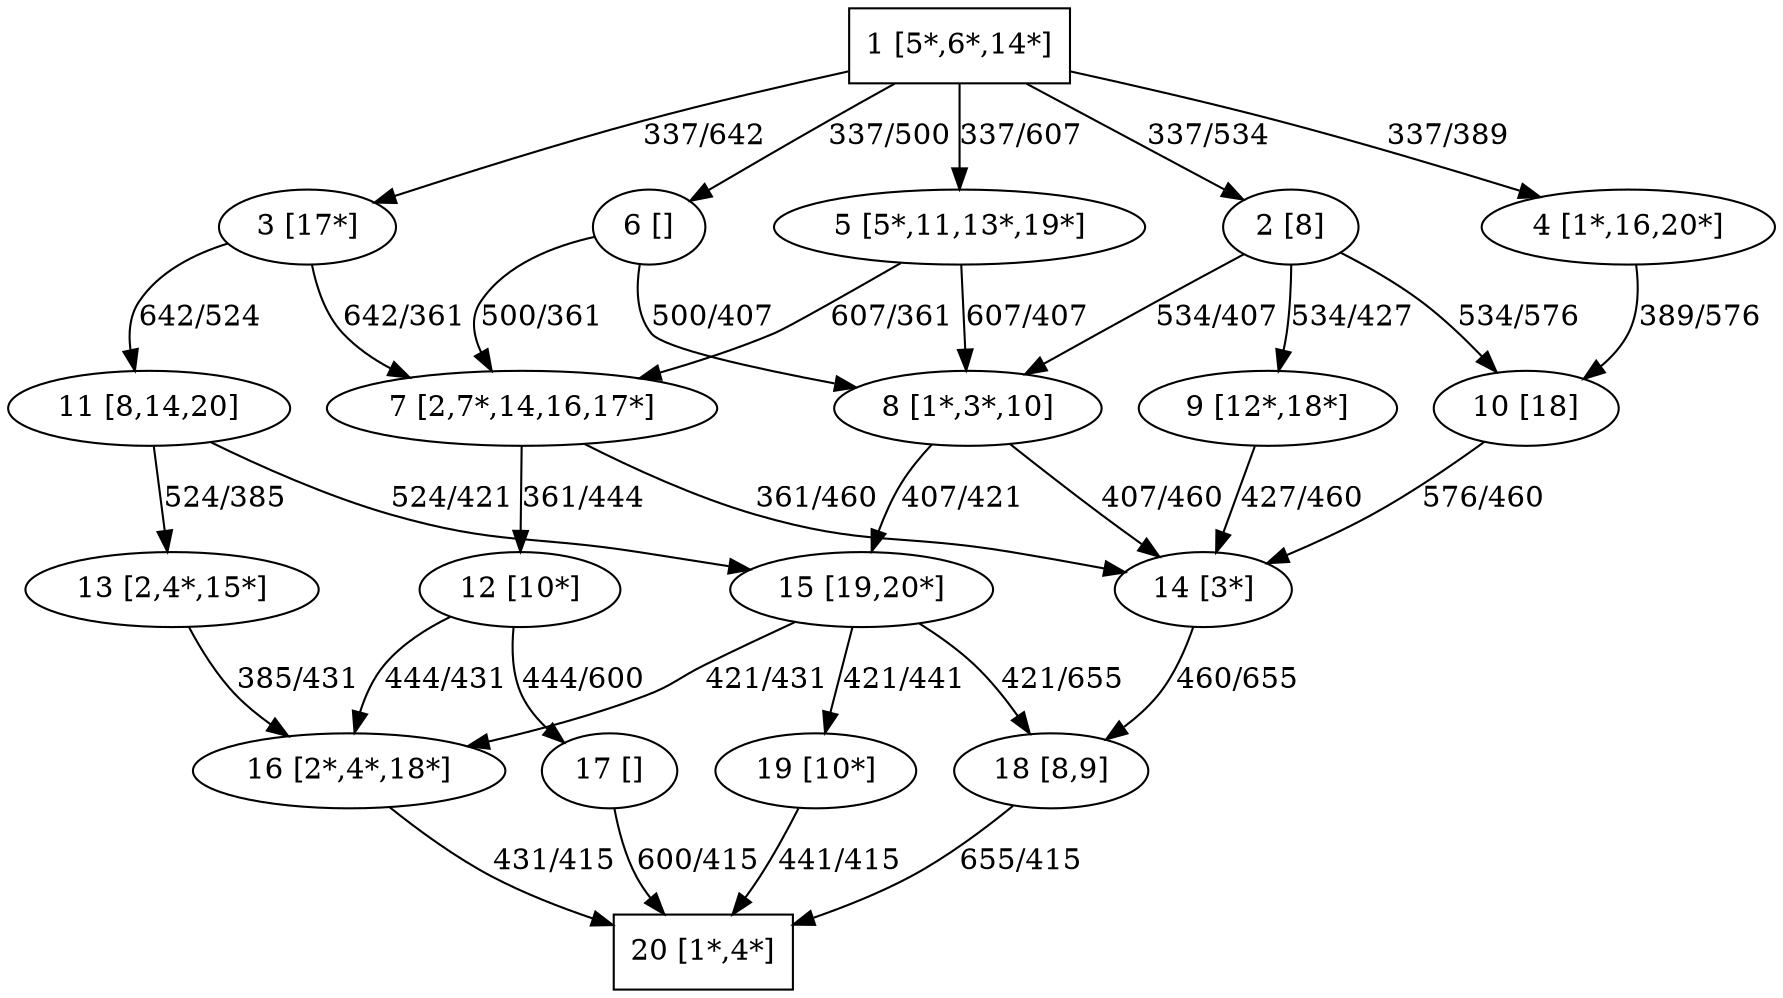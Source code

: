 strict digraph graph_20_4_1 {
	rankdir=UD;
	1 [label="1 [5*,6*,14*]" shape=box];
	2 [label="2 [8]"];
	3 [label="3 [17*]"];
	4 [label="4 [1*,16,20*]"];
	5 [label="5 [5*,11,13*,19*]"];
	6 [label="6 []"];
	7 [label="7 [2,7*,14,16,17*]"];
	8 [label="8 [1*,3*,10]"];
	9 [label="9 [12*,18*]"];
	10 [label="10 [18]"];
	11 [label="11 [8,14,20]"];
	12 [label="12 [10*]"];
	13 [label="13 [2,4*,15*]"];
	14 [label="14 [3*]"];
	15 [label="15 [19,20*]"];
	16 [label="16 [2*,4*,18*]"];
	17 [label="17 []"];
	18 [label="18 [8,9]"];
	19 [label="19 [10*]"];
	20 [label="20 [1*,4*]" shape=box];
	1 -> 2[label="337/534"];
	1 -> 3[label="337/642"];
	1 -> 4[label="337/389"];
	1 -> 5[label="337/607"];
	1 -> 6[label="337/500"];
	2 -> 8[label="534/407"];
	2 -> 9[label="534/427"];
	2 -> 10[label="534/576"];
	3 -> 11[label="642/524"];
	3 -> 7[label="642/361"];
	4 -> 10[label="389/576"];
	5 -> 7[label="607/361"];
	5 -> 8[label="607/407"];
	6 -> 7[label="500/361"];
	6 -> 8[label="500/407"];
	7 -> 12[label="361/444"];
	7 -> 14[label="361/460"];
	8 -> 14[label="407/460"];
	8 -> 15[label="407/421"];
	9 -> 14[label="427/460"];
	10 -> 14[label="576/460"];
	11 -> 13[label="524/385"];
	11 -> 15[label="524/421"];
	12 -> 16[label="444/431"];
	12 -> 17[label="444/600"];
	13 -> 16[label="385/431"];
	14 -> 18[label="460/655"];
	15 -> 18[label="421/655"];
	15 -> 16[label="421/431"];
	15 -> 19[label="421/441"];
	16 -> 20[label="431/415"];
	17 -> 20[label="600/415"];
	18 -> 20[label="655/415"];
	19 -> 20[label="441/415"];
}
